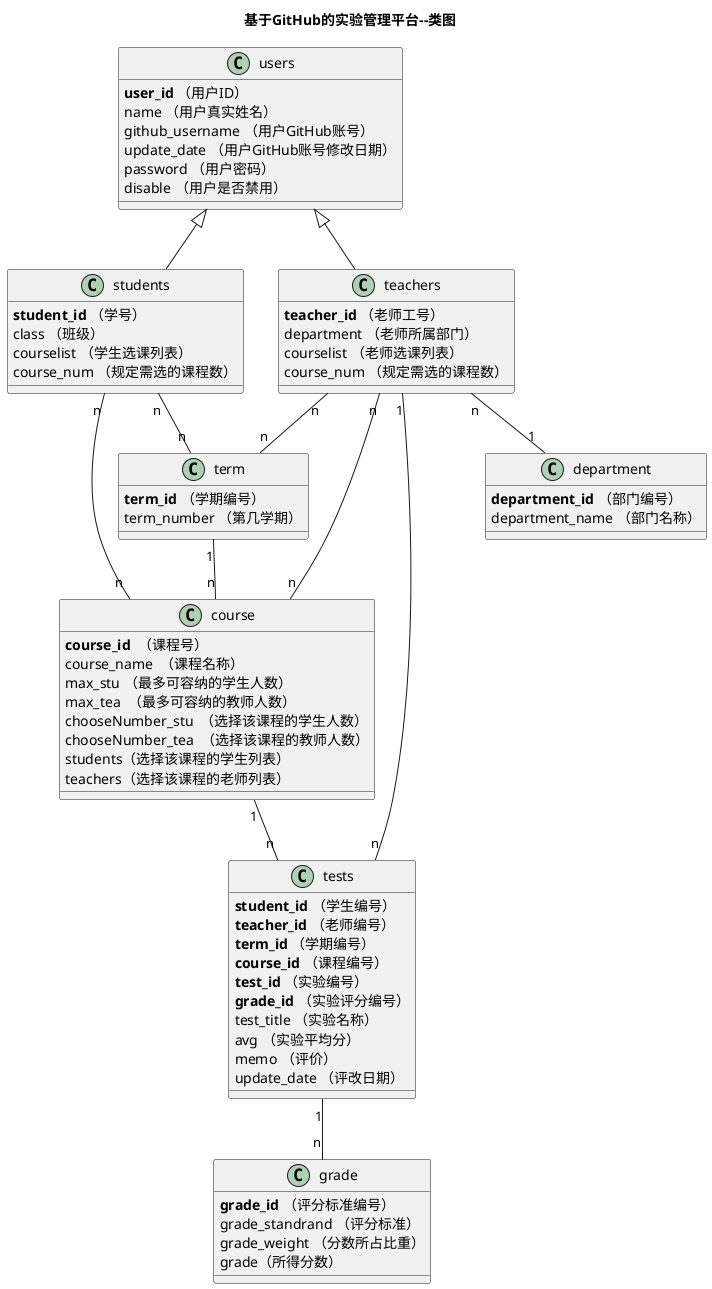 @startuml
title 基于GitHub的实验管理平台--类图
class users {
    <b>user_id</b> （用户ID）
    name （用户真实姓名）
    github_username （用户GitHub账号）
    update_date （用户GitHub账号修改日期）
    password （用户密码）
    disable （用户是否禁用）
}
class teachers{
    <b>teacher_id</b> （老师工号）
    department （老师所属部门）
    courselist （老师选课列表）
    course_num （规定需选的课程数）
}
class students{
    <b>student_id</b> （学号）
    class （班级）
    courselist （学生选课列表）
    course_num （规定需选的课程数）
}
users <|- students
users <|-- teachers
class course{
    <b>course_id</b>  （课程号）
    course_name  （课程名称）
    max_stu （最多可容纳的学生人数）
    max_tea  （最多可容纳的教师人数）
    chooseNumber_stu  （选择该课程的学生人数）
    chooseNumber_tea  （选择该课程的教师人数）
    students（选择该课程的学生列表）
    teachers（选择该课程的老师列表）
}
class grade {
    <b>grade_id</b> （评分标准编号）
    grade_standrand （评分标准）
    grade_weight （分数所占比重）
    grade（所得分数）
}
class tests {
    <b>student_id</b> （学生编号）
    <b>teacher_id</b> （老师编号）
    <b>term_id</b> （学期编号）
    <b>course_id</b> （课程编号）
    <b>test_id</b> （实验编号）
    <b>grade_id</b> （实验评分编号）
    test_title （实验名称）
    avg （实验平均分）
    memo （评价）
    update_date （评改日期）
}
class term{
    <b>term_id</b> （学期编号）
    term_number （第几学期）
}
class department{
    <b>department_id</b> （部门编号）
    department_name （部门名称）
}
students "n" -- "n"  course
tests "1" -- "n"  grade
course "1" -- "n"  tests
teachers "n" -- "n"  course
term "1" -- "n"  course
students "n" -- "n"  term
teachers "n" -- "n"  term
teachers "n" -- "1"  department
teachers "1" -- "n"  tests

@enduml
